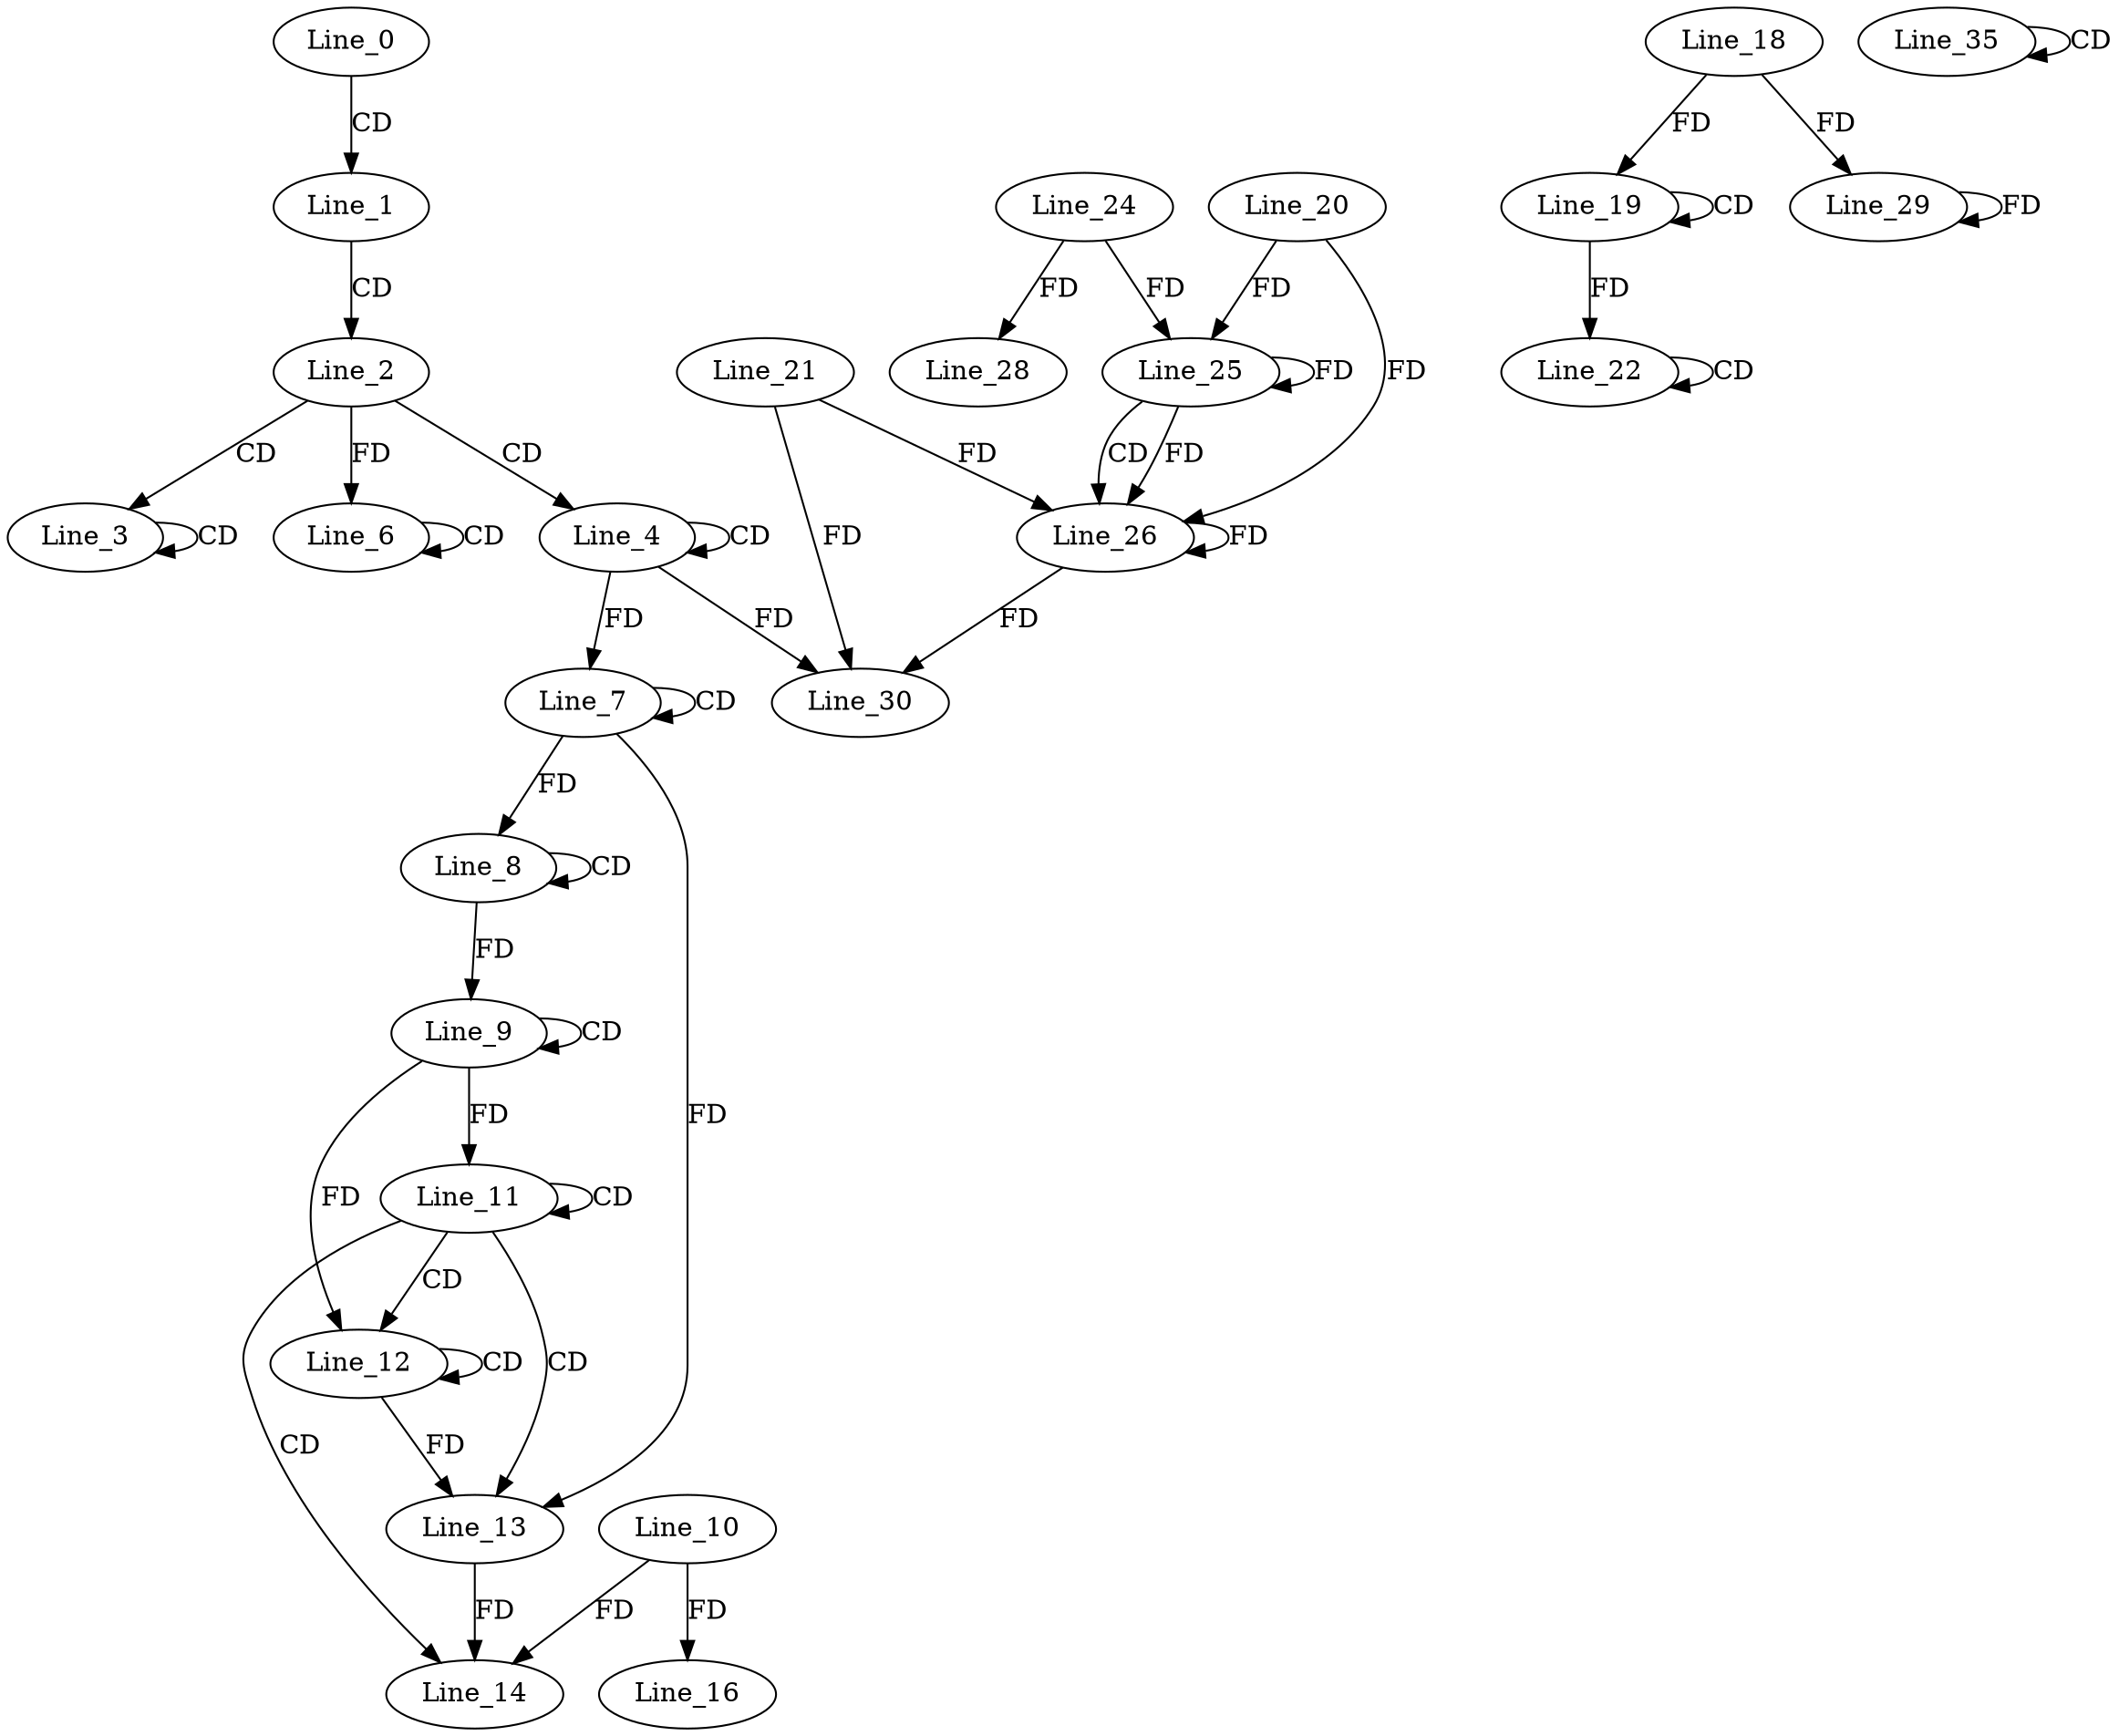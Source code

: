 digraph G {
  Line_0;
  Line_1;
  Line_2;
  Line_3;
  Line_3;
  Line_4;
  Line_4;
  Line_4;
  Line_6;
  Line_6;
  Line_6;
  Line_7;
  Line_7;
  Line_8;
  Line_8;
  Line_9;
  Line_9;
  Line_11;
  Line_11;
  Line_12;
  Line_12;
  Line_13;
  Line_13;
  Line_14;
  Line_10;
  Line_14;
  Line_16;
  Line_19;
  Line_19;
  Line_18;
  Line_22;
  Line_22;
  Line_25;
  Line_20;
  Line_25;
  Line_24;
  Line_25;
  Line_26;
  Line_21;
  Line_28;
  Line_29;
  Line_30;
  Line_35;
  Line_35;
  Line_0 -> Line_1 [ label="CD" ];
  Line_1 -> Line_2 [ label="CD" ];
  Line_2 -> Line_3 [ label="CD" ];
  Line_3 -> Line_3 [ label="CD" ];
  Line_2 -> Line_4 [ label="CD" ];
  Line_4 -> Line_4 [ label="CD" ];
  Line_6 -> Line_6 [ label="CD" ];
  Line_2 -> Line_6 [ label="FD" ];
  Line_7 -> Line_7 [ label="CD" ];
  Line_4 -> Line_7 [ label="FD" ];
  Line_8 -> Line_8 [ label="CD" ];
  Line_7 -> Line_8 [ label="FD" ];
  Line_9 -> Line_9 [ label="CD" ];
  Line_8 -> Line_9 [ label="FD" ];
  Line_11 -> Line_11 [ label="CD" ];
  Line_9 -> Line_11 [ label="FD" ];
  Line_11 -> Line_12 [ label="CD" ];
  Line_12 -> Line_12 [ label="CD" ];
  Line_9 -> Line_12 [ label="FD" ];
  Line_11 -> Line_13 [ label="CD" ];
  Line_7 -> Line_13 [ label="FD" ];
  Line_12 -> Line_13 [ label="FD" ];
  Line_11 -> Line_14 [ label="CD" ];
  Line_10 -> Line_14 [ label="FD" ];
  Line_13 -> Line_14 [ label="FD" ];
  Line_10 -> Line_16 [ label="FD" ];
  Line_19 -> Line_19 [ label="CD" ];
  Line_18 -> Line_19 [ label="FD" ];
  Line_22 -> Line_22 [ label="CD" ];
  Line_19 -> Line_22 [ label="FD" ];
  Line_25 -> Line_25 [ label="FD" ];
  Line_20 -> Line_25 [ label="FD" ];
  Line_24 -> Line_25 [ label="FD" ];
  Line_25 -> Line_26 [ label="CD" ];
  Line_26 -> Line_26 [ label="FD" ];
  Line_21 -> Line_26 [ label="FD" ];
  Line_25 -> Line_26 [ label="FD" ];
  Line_20 -> Line_26 [ label="FD" ];
  Line_24 -> Line_28 [ label="FD" ];
  Line_18 -> Line_29 [ label="FD" ];
  Line_29 -> Line_29 [ label="FD" ];
  Line_26 -> Line_30 [ label="FD" ];
  Line_21 -> Line_30 [ label="FD" ];
  Line_4 -> Line_30 [ label="FD" ];
  Line_35 -> Line_35 [ label="CD" ];
}
